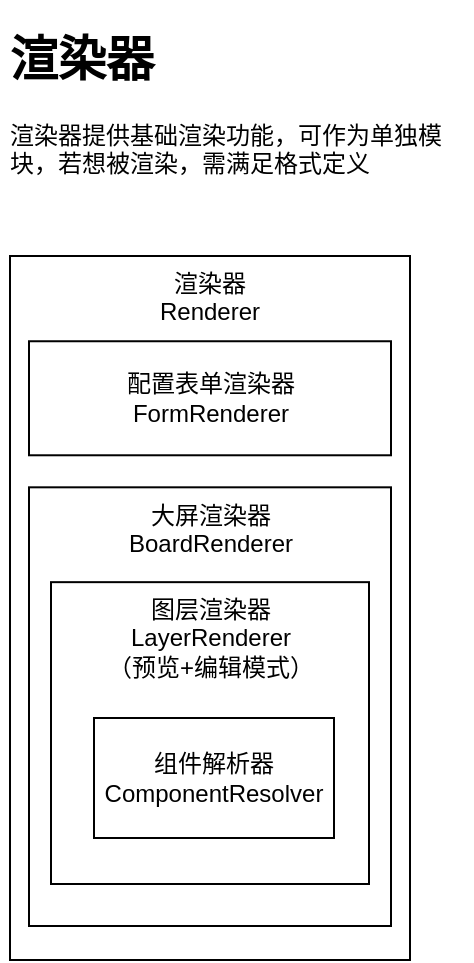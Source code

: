 <mxfile>
    <diagram id="G8auiXpXaOgUYgz5J3JE" name="渲染器">
        <mxGraphModel dx="619" dy="1160" grid="0" gridSize="10" guides="1" tooltips="1" connect="1" arrows="1" fold="1" page="1" pageScale="1" pageWidth="1169" pageHeight="827" math="0" shadow="0">
            <root>
                <mxCell id="0"/>
                <mxCell id="1" parent="0"/>
                <mxCell id="14" value="&lt;h1&gt;渲染器&lt;/h1&gt;&lt;div&gt;渲染器提供基础渲染功能，可作为单独模块，若想被渲染，需满足格式定义&lt;/div&gt;" style="text;html=1;strokeColor=none;fillColor=none;spacing=5;spacingTop=-20;whiteSpace=wrap;overflow=hidden;rounded=0;" parent="1" vertex="1">
                    <mxGeometry x="18" y="-801" width="236" height="120" as="geometry"/>
                </mxCell>
                <mxCell id="7" value="渲染器&lt;br&gt;Renderer" style="rounded=0;whiteSpace=wrap;html=1;labelPosition=center;verticalLabelPosition=middle;align=center;verticalAlign=top;" parent="1" vertex="1">
                    <mxGeometry x="23" y="-683" width="200" height="352" as="geometry"/>
                </mxCell>
                <mxCell id="8" value="配置表单渲染器&lt;br&gt;FormRenderer" style="rounded=0;whiteSpace=wrap;html=1;" parent="1" vertex="1">
                    <mxGeometry x="32.5" y="-640.374" width="181" height="57.016" as="geometry"/>
                </mxCell>
                <mxCell id="11" value="大屏渲染器&lt;br&gt;BoardRenderer" style="rounded=0;whiteSpace=wrap;html=1;horizontal=1;labelPosition=center;verticalLabelPosition=middle;align=center;verticalAlign=top;" parent="1" vertex="1">
                    <mxGeometry x="32.5" y="-567.34" width="181" height="219.34" as="geometry"/>
                </mxCell>
                <mxCell id="13" value="图层渲染器&lt;br&gt;LayerRenderer&lt;br&gt;（预览+编辑模式）" style="rounded=0;whiteSpace=wrap;html=1;verticalAlign=top;" parent="1" vertex="1">
                    <mxGeometry x="43.5" y="-519.92" width="159" height="150.92" as="geometry"/>
                </mxCell>
                <mxCell id="17" value="组件解析器&lt;br&gt;ComponentResolver" style="rounded=0;whiteSpace=wrap;html=1;" vertex="1" parent="1">
                    <mxGeometry x="65" y="-452" width="120" height="60" as="geometry"/>
                </mxCell>
            </root>
        </mxGraphModel>
    </diagram>
</mxfile>